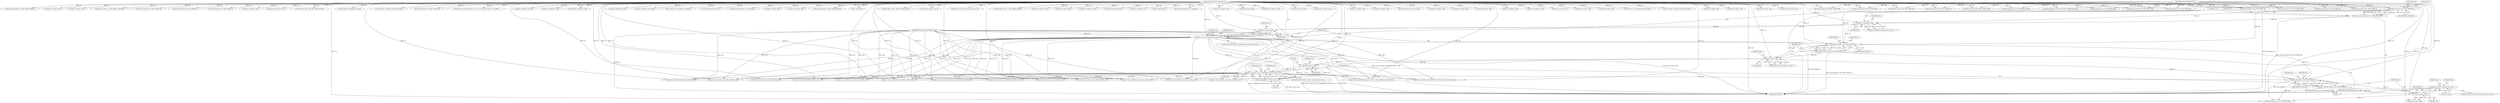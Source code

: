 digraph "0_ghostscript_8a3257b01faa899dd9b5e35c6bb3403cd709c371@pointer" {
"1000163" [label="(Call,pdf_is_int(ctx, obj) && proc->op_j)"];
"1000164" [label="(Call,pdf_is_int(ctx, obj))"];
"1000158" [label="(Call,pdf_dict_get(ctx, dict, PDF_NAME_LJ))"];
"1000141" [label="(Call,pdf_is_int(ctx, obj))"];
"1000135" [label="(Call,pdf_dict_get(ctx, dict, PDF_NAME_LC))"];
"1000121" [label="(Call,pdf_is_number(ctx, obj))"];
"1000115" [label="(Call,pdf_dict_get(ctx, dict, PDF_NAME_LW))"];
"1000107" [label="(MethodParameterIn,fz_context *ctx)"];
"1000110" [label="(MethodParameterIn,pdf_obj *dict)"];
"1000113" [label="(Call,obj = pdf_dict_get(ctx, dict, PDF_NAME_LW))"];
"1000127" [label="(Call,proc->op_w(ctx, proc, pdf_to_real(ctx, obj)))"];
"1000130" [label="(Call,pdf_to_real(ctx, obj))"];
"1000108" [label="(MethodParameterIn,pdf_processor *proc)"];
"1000133" [label="(Call,obj = pdf_dict_get(ctx, dict, PDF_NAME_LC))"];
"1000147" [label="(Call,proc->op_J(ctx, proc, fz_clampi(pdf_to_int(ctx, obj), 0, 2)))"];
"1000151" [label="(Call,pdf_to_int(ctx, obj))"];
"1000150" [label="(Call,fz_clampi(pdf_to_int(ctx, obj), 0, 2))"];
"1000156" [label="(Call,obj = pdf_dict_get(ctx, dict, PDF_NAME_LJ))"];
"1000494" [label="(Call,pdf_is_number(ctx, obj))"];
"1000232" [label="(Call,pdf_to_real(ctx, dash_phase))"];
"1000488" [label="(Call,pdf_dict_get(ctx, dict, PDF_NAME_ca))"];
"1000609" [label="(Call,fz_colorspace_is_cmyk(ctx, colorspace))"];
"1000181" [label="(Call,pdf_dict_get(ctx, dict, PDF_NAME_ML))"];
"1000217" [label="(Call,pdf_array_get(ctx, obj, 0))"];
"1000575" [label="(Call,pdf_load_xobject(ctx, csi->doc, group))"];
"1000115" [label="(Call,pdf_dict_get(ctx, dict, PDF_NAME_LW))"];
"1000139" [label="(ControlStructure,if (pdf_is_int(ctx, obj) && proc->op_J))"];
"1000127" [label="(Call,proc->op_w(ctx, proc, pdf_to_real(ctx, obj)))"];
"1000272" [label="(Call,pdf_to_real(ctx, obj))"];
"1000524" [label="(Call,pdf_is_name(ctx, obj))"];
"1000113" [label="(Call,obj = pdf_dict_get(ctx, dict, PDF_NAME_LW))"];
"1000678" [label="(Call,pdf_name_eq(ctx, tr, PDF_NAME_Identity))"];
"1000201" [label="(Call,pdf_dict_get(ctx, dict, PDF_NAME_D))"];
"1000135" [label="(Call,pdf_dict_get(ctx, dict, PDF_NAME_LC))"];
"1000149" [label="(Identifier,proc)"];
"1000337" [label="(Call,fz_rethrow(ctx))"];
"1000449" [label="(Call,pdf_dict_get(ctx, dict, PDF_NAME_TR))"];
"1000707" [label="(Call,pdf_name_eq(ctx, obj, PDF_NAME_None))"];
"1000157" [label="(Identifier,obj)"];
"1000131" [label="(Identifier,ctx)"];
"1000293" [label="(Call,pdf_array_get(ctx, obj, 0))"];
"1000277" [label="(Call,pdf_dict_get(ctx, dict, PDF_NAME_Font))"];
"1000158" [label="(Call,pdf_dict_get(ctx, dict, PDF_NAME_LJ))"];
"1000132" [label="(Identifier,obj)"];
"1000125" [label="(Identifier,proc)"];
"1000159" [label="(Identifier,ctx)"];
"1000161" [label="(Identifier,PDF_NAME_LJ)"];
"1000719" [label="(MethodReturn,RET)"];
"1000644" [label="(Call,pdf_to_real(ctx, pdf_array_get(ctx, bc, k)))"];
"1000459" [label="(Call,pdf_name_eq(ctx, tr, PDF_NAME_Identity))"];
"1000110" [label="(MethodParameterIn,pdf_obj *dict)"];
"1000243" [label="(Call,pdf_is_name(ctx, obj))"];
"1000196" [label="(Call,pdf_to_real(ctx, obj))"];
"1000187" [label="(Call,pdf_is_number(ctx, obj))"];
"1000413" [label="(Call,proc->op_gs_UseBlackPtComp(ctx, proc, obj))"];
"1000119" [label="(ControlStructure,if (pdf_is_number(ctx, obj) && proc->op_w))"];
"1000332" [label="(Call,pdf_drop_font(ctx, font))"];
"1000269" [label="(Call,proc->op_i(ctx, proc, pdf_to_real(ctx, obj)))"];
"1000228" [label="(Call,proc->op_d(ctx, proc, dash_array, pdf_to_real(ctx, dash_phase)))"];
"1000454" [label="(Call,pdf_is_name(ctx, tr))"];
"1000699" [label="(Call,fz_rethrow(ctx))"];
"1000617" [label="(Call,fz_drop_colorspace(ctx, colorspace))"];
"1000166" [label="(Identifier,obj)"];
"1000160" [label="(Identifier,dict)"];
"1000500" [label="(Call,proc->op_gs_ca(ctx, proc, pdf_to_real(ctx, obj)))"];
"1000129" [label="(Identifier,proc)"];
"1000356" [label="(Call,pdf_to_bool(ctx, obj))"];
"1000174" [label="(Call,pdf_to_int(ctx, obj))"];
"1000396" [label="(Call,pdf_to_int(ctx, obj))"];
"1000518" [label="(Call,pdf_array_get(ctx, obj, 0))"];
"1000167" [label="(Call,proc->op_j)"];
"1000530" [label="(Call,proc->op_gs_BM(ctx, proc, pdf_to_name(ctx, obj)))"];
"1000153" [label="(Identifier,obj)"];
"1000130" [label="(Call,pdf_to_real(ctx, obj))"];
"1000387" [label="(Call,pdf_is_int(ctx, obj))"];
"1000170" [label="(Call,proc->op_j(ctx, proc, fz_clampi(pdf_to_int(ctx, obj), 0, 2)))"];
"1000712" [label="(Call,proc->op_gs_SMask(ctx, proc, NULL, NULL, NULL, 0))"];
"1000168" [label="(Identifier,proc)"];
"1000300" [label="(Call,pdf_array_get(ctx, obj, 1))"];
"1000107" [label="(MethodParameterIn,fz_context *ctx)"];
"1000538" [label="(Call,pdf_dict_get(ctx, dict, PDF_NAME_SMask))"];
"1000180" [label="(Identifier,obj)"];
"1000353" [label="(Call,proc->op_gs_OP(ctx, proc, pdf_to_bool(ctx, obj)))"];
"1000373" [label="(Call,proc->op_gs_op(ctx, proc, pdf_to_bool(ctx, obj)))"];
"1000468" [label="(Call,pdf_dict_get(ctx, dict, PDF_NAME_CA))"];
"1000361" [label="(Call,pdf_dict_get(ctx, dict, PDF_NAME_op))"];
"1000483" [label="(Call,pdf_to_real(ctx, obj))"];
"1000133" [label="(Call,obj = pdf_dict_get(ctx, dict, PDF_NAME_LC))"];
"1000533" [label="(Call,pdf_to_name(ctx, obj))"];
"1000591" [label="(Call,fz_colorspace_n(ctx, colorspace))"];
"1000252" [label="(Call,pdf_to_name(ctx, obj))"];
"1000347" [label="(Call,pdf_is_bool(ctx, obj))"];
"1000376" [label="(Call,pdf_to_bool(ctx, obj))"];
"1000154" [label="(Literal,0)"];
"1000193" [label="(Call,proc->op_M(ctx, proc, pdf_to_real(ctx, obj)))"];
"1000424" [label="(Call,pdf_is_name(ctx, obj))"];
"1000136" [label="(Identifier,ctx)"];
"1000263" [label="(Call,pdf_is_number(ctx, obj))"];
"1000118" [label="(Identifier,PDF_NAME_LW)"];
"1000155" [label="(Literal,2)"];
"1000111" [label="(Block,)"];
"1000145" [label="(Identifier,proc)"];
"1000137" [label="(Identifier,dict)"];
"1000381" [label="(Call,pdf_dict_get(ctx, dict, PDF_NAME_OPM))"];
"1000627" [label="(Call,pdf_is_array(ctx, bc))"];
"1000123" [label="(Identifier,obj)"];
"1000283" [label="(Call,pdf_is_array(ctx, obj))"];
"1000367" [label="(Call,pdf_is_bool(ctx, obj))"];
"1000120" [label="(Call,pdf_is_number(ctx, obj) && proc->op_w)"];
"1000682" [label="(Call,fz_warn(ctx, \"ignoring transfer function\"))"];
"1000401" [label="(Call,pdf_dict_get(ctx, dict, PDF_NAME_UseBlackPtComp))"];
"1000162" [label="(ControlStructure,if (pdf_is_int(ctx, obj) && proc->op_j))"];
"1000463" [label="(Call,fz_warn(ctx, \"ignoring transfer function\"))"];
"1000503" [label="(Call,pdf_to_real(ctx, obj))"];
"1000508" [label="(Call,pdf_dict_get(ctx, dict, PDF_NAME_BM))"];
"1000407" [label="(Call,pdf_is_name(ctx, obj))"];
"1000117" [label="(Identifier,dict)"];
"1000548" [label="(Call,pdf_is_dict(ctx, obj))"];
"1000152" [label="(Identifier,ctx)"];
"1000646" [label="(Call,pdf_array_get(ctx, bc, k))"];
"1000393" [label="(Call,proc->op_gs_OPM(ctx, proc, pdf_to_int(ctx, obj)))"];
"1000164" [label="(Call,pdf_is_int(ctx, obj))"];
"1000341" [label="(Call,pdf_dict_get(ctx, dict, PDF_NAME_OP))"];
"1000147" [label="(Call,proc->op_J(ctx, proc, fz_clampi(pdf_to_int(ctx, obj), 0, 2)))"];
"1000480" [label="(Call,proc->op_gs_CA(ctx, proc, pdf_to_real(ctx, obj)))"];
"1000140" [label="(Call,pdf_is_int(ctx, obj) && proc->op_J)"];
"1000430" [label="(Call,pdf_name_eq(ctx, obj, PDF_NAME_Identity))"];
"1000513" [label="(Call,pdf_is_array(ctx, obj))"];
"1000134" [label="(Identifier,obj)"];
"1000207" [label="(Call,pdf_is_array(ctx, obj))"];
"1000128" [label="(Identifier,ctx)"];
"1000657" [label="(Call,pdf_name_eq(ctx, s, PDF_NAME_Luminosity))"];
"1000670" [label="(Call,pdf_dict_get(ctx, obj, PDF_NAME_TR))"];
"1000569" [label="(Call,pdf_dict_get(ctx, obj, PDF_NAME_G))"];
"1000652" [label="(Call,pdf_dict_get(ctx, obj, PDF_NAME_S))"];
"1000704" [label="(Call,pdf_is_name(ctx, obj))"];
"1000224" [label="(Call,pdf_array_get(ctx, obj, 1))"];
"1000435" [label="(Call,pdf_name_eq(ctx, obj, PDF_NAME_Default))"];
"1000685" [label="(Call,proc->op_gs_SMask(ctx, proc, xobj, csi->rdb, softmask_bc, luminosity))"];
"1000138" [label="(Identifier,PDF_NAME_LC)"];
"1000116" [label="(Identifier,ctx)"];
"1000114" [label="(Identifier,obj)"];
"1000171" [label="(Identifier,ctx)"];
"1000156" [label="(Call,obj = pdf_dict_get(ctx, dict, PDF_NAME_LJ))"];
"1000237" [label="(Call,pdf_dict_get(ctx, dict, PDF_NAME_RI))"];
"1000584" [label="(Call,pdf_xobject_colorspace(ctx, xobj))"];
"1000121" [label="(Call,pdf_is_number(ctx, obj))"];
"1000322" [label="(Call,proc->op_Tf(ctx, proc, \"ExtGState\", font, pdf_to_real(ctx, font_size)))"];
"1000122" [label="(Identifier,ctx)"];
"1000439" [label="(Call,fz_warn(ctx, \"ignoring transfer function\"))"];
"1000141" [label="(Call,pdf_is_int(ctx, obj))"];
"1000163" [label="(Call,pdf_is_int(ctx, obj) && proc->op_j)"];
"1000257" [label="(Call,pdf_dict_get(ctx, dict, PDF_NAME_FL))"];
"1000148" [label="(Identifier,ctx)"];
"1000622" [label="(Call,pdf_dict_get(ctx, obj, PDF_NAME_BC))"];
"1000307" [label="(Call,load_font_or_hail_mary(ctx, csi->doc, csi->rdb, font_ref, 0, csi->cookie))"];
"1000151" [label="(Call,pdf_to_int(ctx, obj))"];
"1000142" [label="(Identifier,ctx)"];
"1000143" [label="(Identifier,obj)"];
"1000249" [label="(Call,proc->op_ri(ctx, proc, pdf_to_name(ctx, obj)))"];
"1000327" [label="(Call,pdf_to_real(ctx, font_size))"];
"1000474" [label="(Call,pdf_is_number(ctx, obj))"];
"1000165" [label="(Identifier,ctx)"];
"1000695" [label="(Call,pdf_drop_xobject(ctx, xobj))"];
"1000108" [label="(MethodParameterIn,pdf_processor *proc)"];
"1000150" [label="(Call,fz_clampi(pdf_to_int(ctx, obj), 0, 2))"];
"1000419" [label="(Call,pdf_dict_get(ctx, dict, PDF_NAME_TR2))"];
"1000163" -> "1000162"  [label="AST: "];
"1000163" -> "1000164"  [label="CFG: "];
"1000163" -> "1000167"  [label="CFG: "];
"1000164" -> "1000163"  [label="AST: "];
"1000167" -> "1000163"  [label="AST: "];
"1000171" -> "1000163"  [label="CFG: "];
"1000180" -> "1000163"  [label="CFG: "];
"1000163" -> "1000719"  [label="DDG: proc->op_j"];
"1000163" -> "1000719"  [label="DDG: pdf_is_int(ctx, obj) && proc->op_j"];
"1000164" -> "1000163"  [label="DDG: ctx"];
"1000164" -> "1000163"  [label="DDG: obj"];
"1000164" -> "1000166"  [label="CFG: "];
"1000165" -> "1000164"  [label="AST: "];
"1000166" -> "1000164"  [label="AST: "];
"1000168" -> "1000164"  [label="CFG: "];
"1000158" -> "1000164"  [label="DDG: ctx"];
"1000107" -> "1000164"  [label="DDG: ctx"];
"1000156" -> "1000164"  [label="DDG: obj"];
"1000164" -> "1000174"  [label="DDG: ctx"];
"1000164" -> "1000174"  [label="DDG: obj"];
"1000164" -> "1000181"  [label="DDG: ctx"];
"1000158" -> "1000156"  [label="AST: "];
"1000158" -> "1000161"  [label="CFG: "];
"1000159" -> "1000158"  [label="AST: "];
"1000160" -> "1000158"  [label="AST: "];
"1000161" -> "1000158"  [label="AST: "];
"1000156" -> "1000158"  [label="CFG: "];
"1000158" -> "1000719"  [label="DDG: PDF_NAME_LJ"];
"1000158" -> "1000156"  [label="DDG: ctx"];
"1000158" -> "1000156"  [label="DDG: dict"];
"1000158" -> "1000156"  [label="DDG: PDF_NAME_LJ"];
"1000141" -> "1000158"  [label="DDG: ctx"];
"1000147" -> "1000158"  [label="DDG: ctx"];
"1000107" -> "1000158"  [label="DDG: ctx"];
"1000135" -> "1000158"  [label="DDG: dict"];
"1000110" -> "1000158"  [label="DDG: dict"];
"1000158" -> "1000181"  [label="DDG: dict"];
"1000141" -> "1000140"  [label="AST: "];
"1000141" -> "1000143"  [label="CFG: "];
"1000142" -> "1000141"  [label="AST: "];
"1000143" -> "1000141"  [label="AST: "];
"1000145" -> "1000141"  [label="CFG: "];
"1000140" -> "1000141"  [label="CFG: "];
"1000141" -> "1000140"  [label="DDG: ctx"];
"1000141" -> "1000140"  [label="DDG: obj"];
"1000135" -> "1000141"  [label="DDG: ctx"];
"1000107" -> "1000141"  [label="DDG: ctx"];
"1000133" -> "1000141"  [label="DDG: obj"];
"1000141" -> "1000151"  [label="DDG: ctx"];
"1000141" -> "1000151"  [label="DDG: obj"];
"1000135" -> "1000133"  [label="AST: "];
"1000135" -> "1000138"  [label="CFG: "];
"1000136" -> "1000135"  [label="AST: "];
"1000137" -> "1000135"  [label="AST: "];
"1000138" -> "1000135"  [label="AST: "];
"1000133" -> "1000135"  [label="CFG: "];
"1000135" -> "1000719"  [label="DDG: PDF_NAME_LC"];
"1000135" -> "1000133"  [label="DDG: ctx"];
"1000135" -> "1000133"  [label="DDG: dict"];
"1000135" -> "1000133"  [label="DDG: PDF_NAME_LC"];
"1000121" -> "1000135"  [label="DDG: ctx"];
"1000127" -> "1000135"  [label="DDG: ctx"];
"1000107" -> "1000135"  [label="DDG: ctx"];
"1000115" -> "1000135"  [label="DDG: dict"];
"1000110" -> "1000135"  [label="DDG: dict"];
"1000121" -> "1000120"  [label="AST: "];
"1000121" -> "1000123"  [label="CFG: "];
"1000122" -> "1000121"  [label="AST: "];
"1000123" -> "1000121"  [label="AST: "];
"1000125" -> "1000121"  [label="CFG: "];
"1000120" -> "1000121"  [label="CFG: "];
"1000121" -> "1000120"  [label="DDG: ctx"];
"1000121" -> "1000120"  [label="DDG: obj"];
"1000115" -> "1000121"  [label="DDG: ctx"];
"1000107" -> "1000121"  [label="DDG: ctx"];
"1000113" -> "1000121"  [label="DDG: obj"];
"1000121" -> "1000130"  [label="DDG: ctx"];
"1000121" -> "1000130"  [label="DDG: obj"];
"1000115" -> "1000113"  [label="AST: "];
"1000115" -> "1000118"  [label="CFG: "];
"1000116" -> "1000115"  [label="AST: "];
"1000117" -> "1000115"  [label="AST: "];
"1000118" -> "1000115"  [label="AST: "];
"1000113" -> "1000115"  [label="CFG: "];
"1000115" -> "1000719"  [label="DDG: PDF_NAME_LW"];
"1000115" -> "1000113"  [label="DDG: ctx"];
"1000115" -> "1000113"  [label="DDG: dict"];
"1000115" -> "1000113"  [label="DDG: PDF_NAME_LW"];
"1000107" -> "1000115"  [label="DDG: ctx"];
"1000110" -> "1000115"  [label="DDG: dict"];
"1000107" -> "1000106"  [label="AST: "];
"1000107" -> "1000719"  [label="DDG: ctx"];
"1000107" -> "1000127"  [label="DDG: ctx"];
"1000107" -> "1000130"  [label="DDG: ctx"];
"1000107" -> "1000147"  [label="DDG: ctx"];
"1000107" -> "1000151"  [label="DDG: ctx"];
"1000107" -> "1000170"  [label="DDG: ctx"];
"1000107" -> "1000174"  [label="DDG: ctx"];
"1000107" -> "1000181"  [label="DDG: ctx"];
"1000107" -> "1000187"  [label="DDG: ctx"];
"1000107" -> "1000193"  [label="DDG: ctx"];
"1000107" -> "1000196"  [label="DDG: ctx"];
"1000107" -> "1000201"  [label="DDG: ctx"];
"1000107" -> "1000207"  [label="DDG: ctx"];
"1000107" -> "1000217"  [label="DDG: ctx"];
"1000107" -> "1000224"  [label="DDG: ctx"];
"1000107" -> "1000228"  [label="DDG: ctx"];
"1000107" -> "1000232"  [label="DDG: ctx"];
"1000107" -> "1000237"  [label="DDG: ctx"];
"1000107" -> "1000243"  [label="DDG: ctx"];
"1000107" -> "1000249"  [label="DDG: ctx"];
"1000107" -> "1000252"  [label="DDG: ctx"];
"1000107" -> "1000257"  [label="DDG: ctx"];
"1000107" -> "1000263"  [label="DDG: ctx"];
"1000107" -> "1000269"  [label="DDG: ctx"];
"1000107" -> "1000272"  [label="DDG: ctx"];
"1000107" -> "1000277"  [label="DDG: ctx"];
"1000107" -> "1000283"  [label="DDG: ctx"];
"1000107" -> "1000293"  [label="DDG: ctx"];
"1000107" -> "1000300"  [label="DDG: ctx"];
"1000107" -> "1000307"  [label="DDG: ctx"];
"1000107" -> "1000322"  [label="DDG: ctx"];
"1000107" -> "1000327"  [label="DDG: ctx"];
"1000107" -> "1000332"  [label="DDG: ctx"];
"1000107" -> "1000337"  [label="DDG: ctx"];
"1000107" -> "1000341"  [label="DDG: ctx"];
"1000107" -> "1000347"  [label="DDG: ctx"];
"1000107" -> "1000353"  [label="DDG: ctx"];
"1000107" -> "1000356"  [label="DDG: ctx"];
"1000107" -> "1000361"  [label="DDG: ctx"];
"1000107" -> "1000367"  [label="DDG: ctx"];
"1000107" -> "1000373"  [label="DDG: ctx"];
"1000107" -> "1000376"  [label="DDG: ctx"];
"1000107" -> "1000381"  [label="DDG: ctx"];
"1000107" -> "1000387"  [label="DDG: ctx"];
"1000107" -> "1000393"  [label="DDG: ctx"];
"1000107" -> "1000396"  [label="DDG: ctx"];
"1000107" -> "1000401"  [label="DDG: ctx"];
"1000107" -> "1000407"  [label="DDG: ctx"];
"1000107" -> "1000413"  [label="DDG: ctx"];
"1000107" -> "1000419"  [label="DDG: ctx"];
"1000107" -> "1000424"  [label="DDG: ctx"];
"1000107" -> "1000430"  [label="DDG: ctx"];
"1000107" -> "1000435"  [label="DDG: ctx"];
"1000107" -> "1000439"  [label="DDG: ctx"];
"1000107" -> "1000449"  [label="DDG: ctx"];
"1000107" -> "1000454"  [label="DDG: ctx"];
"1000107" -> "1000459"  [label="DDG: ctx"];
"1000107" -> "1000463"  [label="DDG: ctx"];
"1000107" -> "1000468"  [label="DDG: ctx"];
"1000107" -> "1000474"  [label="DDG: ctx"];
"1000107" -> "1000480"  [label="DDG: ctx"];
"1000107" -> "1000483"  [label="DDG: ctx"];
"1000107" -> "1000488"  [label="DDG: ctx"];
"1000107" -> "1000494"  [label="DDG: ctx"];
"1000107" -> "1000500"  [label="DDG: ctx"];
"1000107" -> "1000503"  [label="DDG: ctx"];
"1000107" -> "1000508"  [label="DDG: ctx"];
"1000107" -> "1000513"  [label="DDG: ctx"];
"1000107" -> "1000518"  [label="DDG: ctx"];
"1000107" -> "1000524"  [label="DDG: ctx"];
"1000107" -> "1000530"  [label="DDG: ctx"];
"1000107" -> "1000533"  [label="DDG: ctx"];
"1000107" -> "1000538"  [label="DDG: ctx"];
"1000107" -> "1000548"  [label="DDG: ctx"];
"1000107" -> "1000569"  [label="DDG: ctx"];
"1000107" -> "1000575"  [label="DDG: ctx"];
"1000107" -> "1000584"  [label="DDG: ctx"];
"1000107" -> "1000591"  [label="DDG: ctx"];
"1000107" -> "1000609"  [label="DDG: ctx"];
"1000107" -> "1000617"  [label="DDG: ctx"];
"1000107" -> "1000622"  [label="DDG: ctx"];
"1000107" -> "1000627"  [label="DDG: ctx"];
"1000107" -> "1000644"  [label="DDG: ctx"];
"1000107" -> "1000646"  [label="DDG: ctx"];
"1000107" -> "1000652"  [label="DDG: ctx"];
"1000107" -> "1000657"  [label="DDG: ctx"];
"1000107" -> "1000670"  [label="DDG: ctx"];
"1000107" -> "1000678"  [label="DDG: ctx"];
"1000107" -> "1000682"  [label="DDG: ctx"];
"1000107" -> "1000685"  [label="DDG: ctx"];
"1000107" -> "1000695"  [label="DDG: ctx"];
"1000107" -> "1000699"  [label="DDG: ctx"];
"1000107" -> "1000704"  [label="DDG: ctx"];
"1000107" -> "1000707"  [label="DDG: ctx"];
"1000107" -> "1000712"  [label="DDG: ctx"];
"1000110" -> "1000106"  [label="AST: "];
"1000110" -> "1000719"  [label="DDG: dict"];
"1000110" -> "1000181"  [label="DDG: dict"];
"1000110" -> "1000201"  [label="DDG: dict"];
"1000110" -> "1000237"  [label="DDG: dict"];
"1000110" -> "1000257"  [label="DDG: dict"];
"1000110" -> "1000277"  [label="DDG: dict"];
"1000110" -> "1000341"  [label="DDG: dict"];
"1000110" -> "1000361"  [label="DDG: dict"];
"1000110" -> "1000381"  [label="DDG: dict"];
"1000110" -> "1000401"  [label="DDG: dict"];
"1000110" -> "1000419"  [label="DDG: dict"];
"1000110" -> "1000449"  [label="DDG: dict"];
"1000110" -> "1000468"  [label="DDG: dict"];
"1000110" -> "1000488"  [label="DDG: dict"];
"1000110" -> "1000508"  [label="DDG: dict"];
"1000110" -> "1000538"  [label="DDG: dict"];
"1000113" -> "1000111"  [label="AST: "];
"1000114" -> "1000113"  [label="AST: "];
"1000122" -> "1000113"  [label="CFG: "];
"1000113" -> "1000719"  [label="DDG: pdf_dict_get(ctx, dict, PDF_NAME_LW)"];
"1000127" -> "1000119"  [label="AST: "];
"1000127" -> "1000130"  [label="CFG: "];
"1000128" -> "1000127"  [label="AST: "];
"1000129" -> "1000127"  [label="AST: "];
"1000130" -> "1000127"  [label="AST: "];
"1000134" -> "1000127"  [label="CFG: "];
"1000127" -> "1000719"  [label="DDG: pdf_to_real(ctx, obj)"];
"1000127" -> "1000719"  [label="DDG: proc"];
"1000127" -> "1000719"  [label="DDG: proc->op_w(ctx, proc, pdf_to_real(ctx, obj))"];
"1000130" -> "1000127"  [label="DDG: ctx"];
"1000130" -> "1000127"  [label="DDG: obj"];
"1000108" -> "1000127"  [label="DDG: proc"];
"1000127" -> "1000147"  [label="DDG: proc"];
"1000127" -> "1000170"  [label="DDG: proc"];
"1000127" -> "1000193"  [label="DDG: proc"];
"1000127" -> "1000228"  [label="DDG: proc"];
"1000127" -> "1000249"  [label="DDG: proc"];
"1000127" -> "1000269"  [label="DDG: proc"];
"1000127" -> "1000322"  [label="DDG: proc"];
"1000127" -> "1000353"  [label="DDG: proc"];
"1000127" -> "1000373"  [label="DDG: proc"];
"1000127" -> "1000393"  [label="DDG: proc"];
"1000127" -> "1000413"  [label="DDG: proc"];
"1000127" -> "1000480"  [label="DDG: proc"];
"1000127" -> "1000500"  [label="DDG: proc"];
"1000127" -> "1000530"  [label="DDG: proc"];
"1000127" -> "1000685"  [label="DDG: proc"];
"1000127" -> "1000712"  [label="DDG: proc"];
"1000130" -> "1000132"  [label="CFG: "];
"1000131" -> "1000130"  [label="AST: "];
"1000132" -> "1000130"  [label="AST: "];
"1000108" -> "1000106"  [label="AST: "];
"1000108" -> "1000719"  [label="DDG: proc"];
"1000108" -> "1000147"  [label="DDG: proc"];
"1000108" -> "1000170"  [label="DDG: proc"];
"1000108" -> "1000193"  [label="DDG: proc"];
"1000108" -> "1000228"  [label="DDG: proc"];
"1000108" -> "1000249"  [label="DDG: proc"];
"1000108" -> "1000269"  [label="DDG: proc"];
"1000108" -> "1000322"  [label="DDG: proc"];
"1000108" -> "1000353"  [label="DDG: proc"];
"1000108" -> "1000373"  [label="DDG: proc"];
"1000108" -> "1000393"  [label="DDG: proc"];
"1000108" -> "1000413"  [label="DDG: proc"];
"1000108" -> "1000480"  [label="DDG: proc"];
"1000108" -> "1000500"  [label="DDG: proc"];
"1000108" -> "1000530"  [label="DDG: proc"];
"1000108" -> "1000685"  [label="DDG: proc"];
"1000108" -> "1000712"  [label="DDG: proc"];
"1000133" -> "1000111"  [label="AST: "];
"1000134" -> "1000133"  [label="AST: "];
"1000142" -> "1000133"  [label="CFG: "];
"1000133" -> "1000719"  [label="DDG: pdf_dict_get(ctx, dict, PDF_NAME_LC)"];
"1000147" -> "1000139"  [label="AST: "];
"1000147" -> "1000150"  [label="CFG: "];
"1000148" -> "1000147"  [label="AST: "];
"1000149" -> "1000147"  [label="AST: "];
"1000150" -> "1000147"  [label="AST: "];
"1000157" -> "1000147"  [label="CFG: "];
"1000147" -> "1000719"  [label="DDG: proc"];
"1000147" -> "1000719"  [label="DDG: fz_clampi(pdf_to_int(ctx, obj), 0, 2)"];
"1000147" -> "1000719"  [label="DDG: proc->op_J(ctx, proc, fz_clampi(pdf_to_int(ctx, obj), 0, 2))"];
"1000151" -> "1000147"  [label="DDG: ctx"];
"1000150" -> "1000147"  [label="DDG: pdf_to_int(ctx, obj)"];
"1000150" -> "1000147"  [label="DDG: 0"];
"1000150" -> "1000147"  [label="DDG: 2"];
"1000147" -> "1000170"  [label="DDG: proc"];
"1000147" -> "1000193"  [label="DDG: proc"];
"1000147" -> "1000228"  [label="DDG: proc"];
"1000147" -> "1000249"  [label="DDG: proc"];
"1000147" -> "1000269"  [label="DDG: proc"];
"1000147" -> "1000322"  [label="DDG: proc"];
"1000147" -> "1000353"  [label="DDG: proc"];
"1000147" -> "1000373"  [label="DDG: proc"];
"1000147" -> "1000393"  [label="DDG: proc"];
"1000147" -> "1000413"  [label="DDG: proc"];
"1000147" -> "1000480"  [label="DDG: proc"];
"1000147" -> "1000500"  [label="DDG: proc"];
"1000147" -> "1000530"  [label="DDG: proc"];
"1000147" -> "1000685"  [label="DDG: proc"];
"1000147" -> "1000712"  [label="DDG: proc"];
"1000151" -> "1000150"  [label="AST: "];
"1000151" -> "1000153"  [label="CFG: "];
"1000152" -> "1000151"  [label="AST: "];
"1000153" -> "1000151"  [label="AST: "];
"1000154" -> "1000151"  [label="CFG: "];
"1000151" -> "1000150"  [label="DDG: ctx"];
"1000151" -> "1000150"  [label="DDG: obj"];
"1000150" -> "1000155"  [label="CFG: "];
"1000154" -> "1000150"  [label="AST: "];
"1000155" -> "1000150"  [label="AST: "];
"1000150" -> "1000719"  [label="DDG: pdf_to_int(ctx, obj)"];
"1000156" -> "1000111"  [label="AST: "];
"1000157" -> "1000156"  [label="AST: "];
"1000165" -> "1000156"  [label="CFG: "];
"1000156" -> "1000719"  [label="DDG: pdf_dict_get(ctx, dict, PDF_NAME_LJ)"];
}
